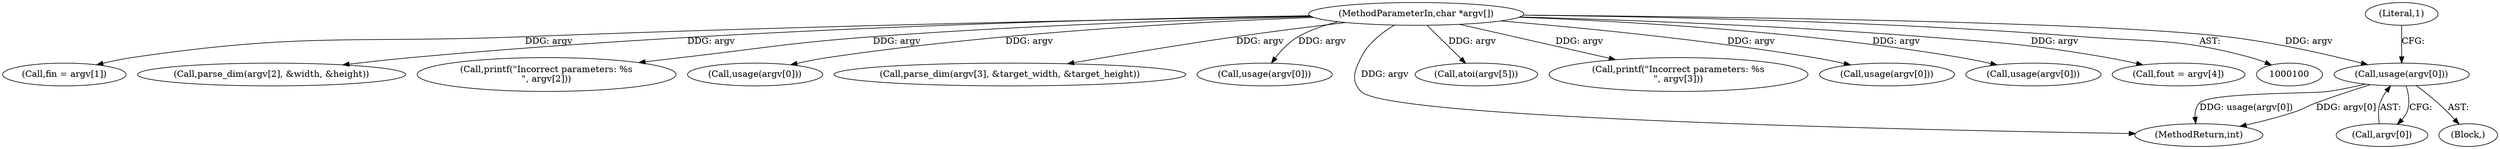 digraph "0_Android_5a9753fca56f0eeb9f61e342b2fccffc364f9426_4@pointer" {
"1000127" [label="(Call,usage(argv[0]))"];
"1000102" [label="(MethodParameterIn,char *argv[])"];
"1000133" [label="(Call,fin = argv[1])"];
"1000145" [label="(Call,parse_dim(argv[2], &width, &height))"];
"1000128" [label="(Call,argv[0])"];
"1000154" [label="(Call,printf(\"Incorrect parameters: %s\n\", argv[2]))"];
"1000200" [label="(Call,usage(argv[0]))"];
"1000167" [label="(Call,parse_dim(argv[3], &target_width, &target_height))"];
"1000127" [label="(Call,usage(argv[0]))"];
"1000219" [label="(Call,usage(argv[0]))"];
"1000381" [label="(MethodReturn,int)"];
"1000231" [label="(Call,atoi(argv[5]))"];
"1000102" [label="(MethodParameterIn,char *argv[])"];
"1000176" [label="(Call,printf(\"Incorrect parameters: %s\n\", argv[3]))"];
"1000181" [label="(Call,usage(argv[0]))"];
"1000124" [label="(Block,)"];
"1000159" [label="(Call,usage(argv[0]))"];
"1000138" [label="(Call,fout = argv[4])"];
"1000132" [label="(Literal,1)"];
"1000127" -> "1000124"  [label="AST: "];
"1000127" -> "1000128"  [label="CFG: "];
"1000128" -> "1000127"  [label="AST: "];
"1000132" -> "1000127"  [label="CFG: "];
"1000127" -> "1000381"  [label="DDG: usage(argv[0])"];
"1000127" -> "1000381"  [label="DDG: argv[0]"];
"1000102" -> "1000127"  [label="DDG: argv"];
"1000102" -> "1000100"  [label="AST: "];
"1000102" -> "1000381"  [label="DDG: argv"];
"1000102" -> "1000133"  [label="DDG: argv"];
"1000102" -> "1000138"  [label="DDG: argv"];
"1000102" -> "1000145"  [label="DDG: argv"];
"1000102" -> "1000154"  [label="DDG: argv"];
"1000102" -> "1000159"  [label="DDG: argv"];
"1000102" -> "1000167"  [label="DDG: argv"];
"1000102" -> "1000176"  [label="DDG: argv"];
"1000102" -> "1000181"  [label="DDG: argv"];
"1000102" -> "1000200"  [label="DDG: argv"];
"1000102" -> "1000219"  [label="DDG: argv"];
"1000102" -> "1000231"  [label="DDG: argv"];
}
